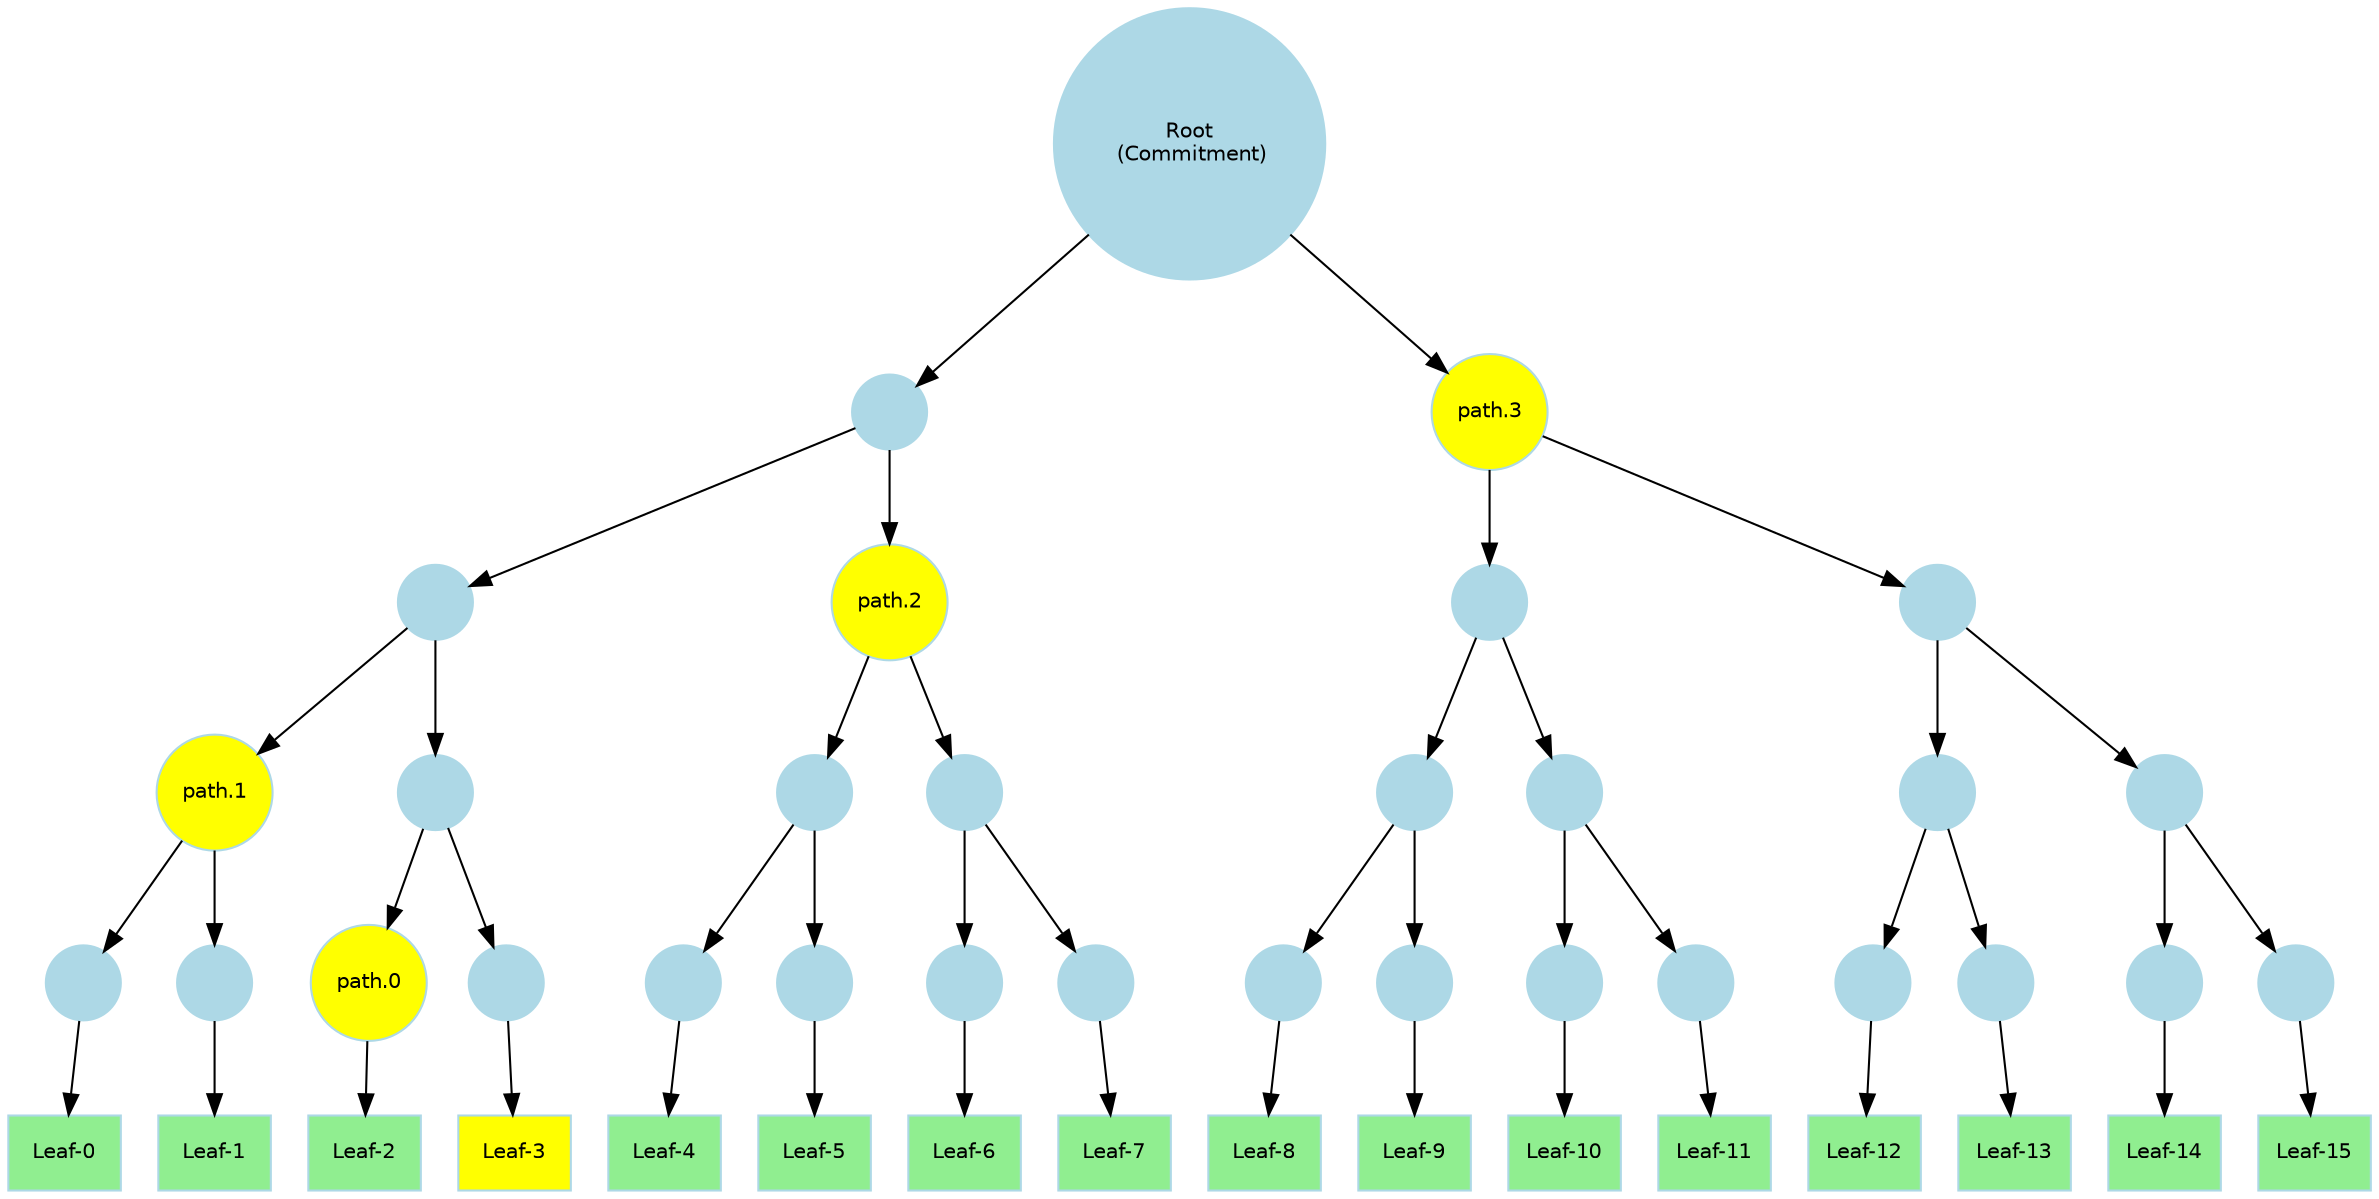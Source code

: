 digraph MerkleTree {
    rankdir = TB;
    node [shape = circle; style = filled; color = lightblue; fontname = "Helvetica"; fontsize = 10;];
    
    // Root node
    Root [label = "Root\n (Commitment)";];
    
    L1_0 [label = "";];
    L1_1 [label = "path.3";fillcolor = yellow;];
    
    L2_0 [label = "";];
    L2_1 [label = "path.2";fillcolor = yellow;];
    L2_2 [label = "";];
    L2_3 [label = "";];
    
    L3_0 [label = "path.1";fillcolor = yellow;];
    L3_1 [label = "";];
    L3_2 [label = "";];
    L3_3 [label = "";];
    L3_4 [label = "";];
    L3_5 [label = "";];
    L3_6 [label = "";];
    L3_7 [label = "";];
    
    L4_0 [label = "";];
    L4_1 [label = "";];
    L4_2 [label = "path.0";fillcolor = yellow;];
    L4_3 [label = "";];
    L4_4 [label = "";];
    L4_5 [label = "";];
    L4_6 [label = "";];
    L4_7 [label = "";];
    L4_8 [label = "";];
    L4_9 [label = "";];
    L4_10 [label = "";];
    L4_11 [label = "";];
    L4_12 [label = "";];
    L4_13 [label = "";];
    L4_14 [label = "";];
    L4_15 [label = "";];
    
    node [style = filled; fillcolor = lightgreen; shape = rect;];
    Leaf_0 [label = "Leaf-0";];
    Leaf_1 [label = "Leaf-1";];
    Leaf_2 [label = "Leaf-2";];
    Leaf_3 [label = "Leaf-3";fillcolor = yellow;];
    Leaf_4 [label = "Leaf-4";];
    Leaf_5 [label = "Leaf-5";];
    Leaf_6 [label = "Leaf-6";];
    Leaf_7 [label = "Leaf-7";];
    Leaf_8 [label = "Leaf-8";];
    Leaf_9 [label = "Leaf-9";];
    Leaf_10 [label = "Leaf-10";];
    Leaf_11 [label = "Leaf-11";];
    Leaf_12 [label = "Leaf-12";];
    Leaf_13 [label = "Leaf-13";];
    Leaf_14 [label = "Leaf-14";];
    Leaf_15 [label = "Leaf-15";];
    
    
    // Connections: Internal nodes to root
    Root -> L1_0;
    Root -> L1_1;
    
    // Connections
    L1_0 -> L2_0;
    L1_0 -> L2_1;
    L1_1 -> L2_2;
    L1_1 -> L2_3;
    
    L2_0 -> L3_0;
    L2_0 -> L3_1;
    L2_1 -> L3_2;
    L2_1 -> L3_3;
    L2_2 -> L3_4;
    L2_2 -> L3_5;
    L2_3 -> L3_6;
    L2_3 -> L3_7;
    
    L3_0 -> L4_0;
    L3_0 -> L4_1;
    L3_1 -> L4_2;
    L3_1 -> L4_3;
    L3_2 -> L4_4;
    L3_2 -> L4_5;
    L3_3 -> L4_6;
    L3_3 -> L4_7;
    L3_4 -> L4_8;
    L3_4 -> L4_9;
    L3_5 -> L4_10;
    L3_5 -> L4_11;
    L3_6 -> L4_12;
    L3_6 -> L4_13;
    L3_7 -> L4_14;
    L3_7 -> L4_15;
    
    L4_0 -> Leaf_0;
    L4_1 -> Leaf_1;
    L4_2 -> Leaf_2;
    L4_3 -> Leaf_3;
    L4_4 -> Leaf_4;
    L4_5 -> Leaf_5;
    L4_6 -> Leaf_6;
    L4_7 -> Leaf_7;
    L4_8 -> Leaf_8;
    L4_9 -> Leaf_9;
    L4_10 -> Leaf_10;
    L4_11 -> Leaf_11;
    L4_12 -> Leaf_12;
    L4_13 -> Leaf_13;
    L4_14 -> Leaf_14;
    L4_15 -> Leaf_15;
}